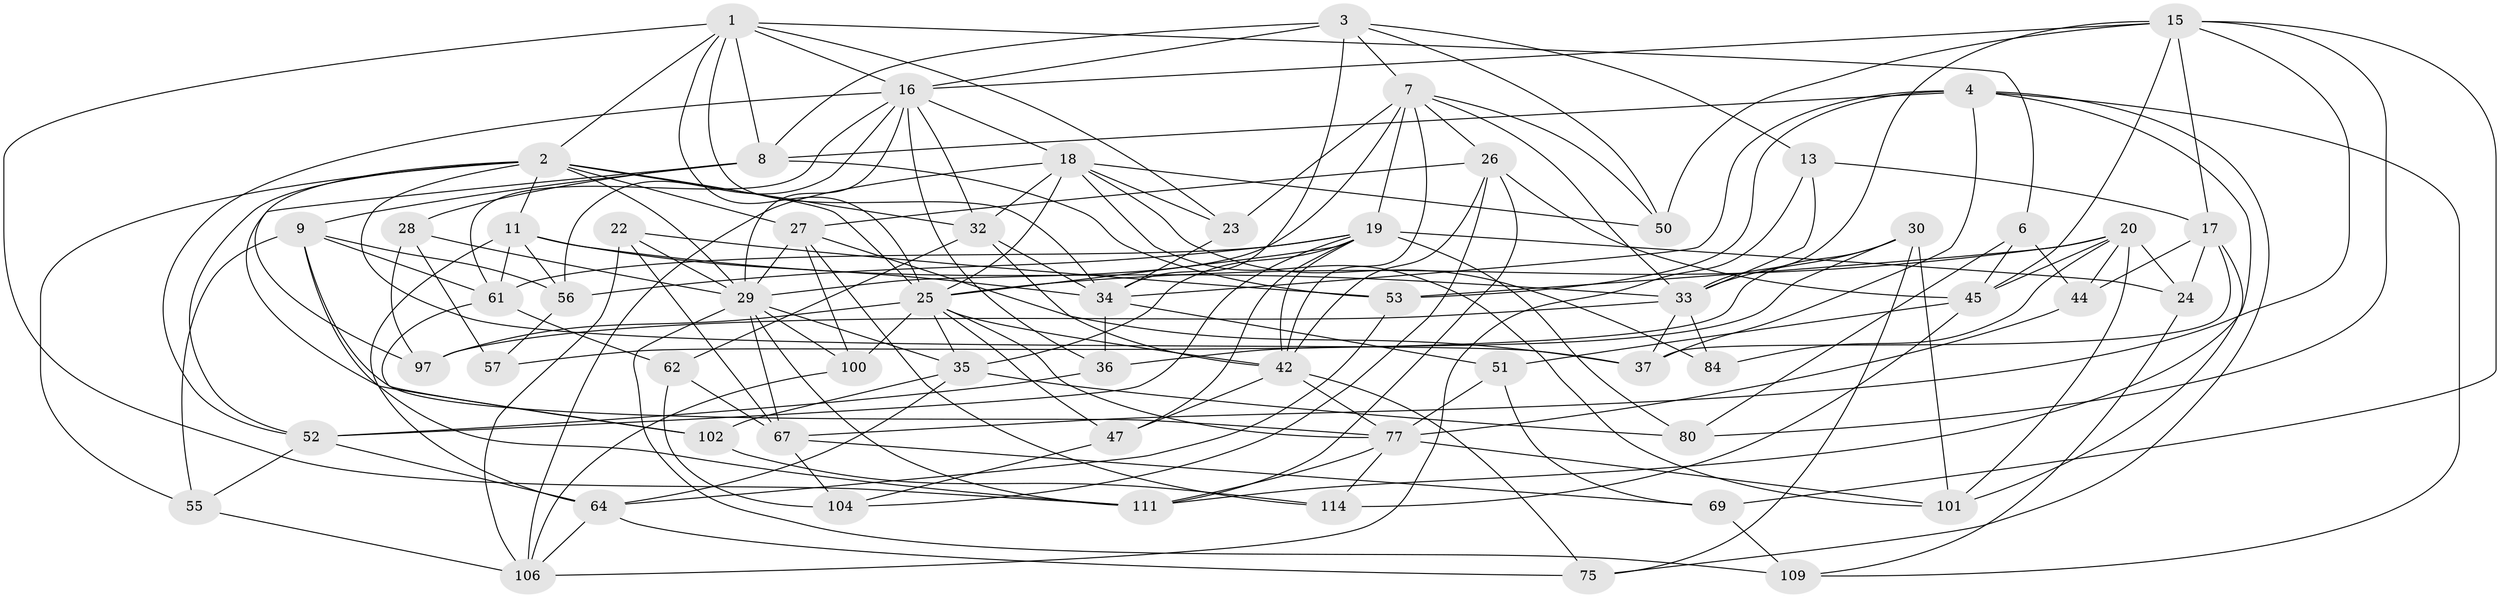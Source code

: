 // original degree distribution, {4: 1.0}
// Generated by graph-tools (version 1.1) at 2025/16/03/09/25 04:16:20]
// undirected, 60 vertices, 173 edges
graph export_dot {
graph [start="1"]
  node [color=gray90,style=filled];
  1 [super="+76+89"];
  2 [super="+5+60+46"];
  3 [super="+10"];
  4 [super="+14+12"];
  6;
  7 [super="+91"];
  8 [super="+21"];
  9 [super="+40"];
  11 [super="+48"];
  13;
  15 [super="+31"];
  16 [super="+120+43"];
  17 [super="+74"];
  18 [super="+70+58"];
  19 [super="+88"];
  20 [super="+59"];
  22;
  23;
  24;
  25 [super="+119+65"];
  26 [super="+92"];
  27 [super="+41"];
  28;
  29 [super="+103+54+118"];
  30 [super="+82"];
  32 [super="+38"];
  33 [super="+107+78"];
  34 [super="+86+71"];
  35 [super="+39+49"];
  36;
  37 [super="+85"];
  42 [super="+73"];
  44;
  45 [super="+66"];
  47;
  50;
  51;
  52 [super="+63"];
  53 [super="+112"];
  55;
  56 [super="+87"];
  57;
  61 [super="+110"];
  62;
  64 [super="+115"];
  67 [super="+95"];
  69;
  75;
  77 [super="+83"];
  80;
  84;
  97;
  100;
  101 [super="+105"];
  102;
  104;
  106 [super="+108"];
  109;
  111 [super="+116"];
  114;
  1 -- 34;
  1 -- 111;
  1 -- 23;
  1 -- 16;
  1 -- 6;
  1 -- 25;
  1 -- 2;
  1 -- 8;
  2 -- 32;
  2 -- 97;
  2 -- 11;
  2 -- 27;
  2 -- 55;
  2 -- 29;
  2 -- 52;
  2 -- 37;
  2 -- 25;
  3 -- 7;
  3 -- 8;
  3 -- 50;
  3 -- 13;
  3 -- 16;
  3 -- 34;
  4 -- 37 [weight=2];
  4 -- 109;
  4 -- 111;
  4 -- 53;
  4 -- 34;
  4 -- 8;
  4 -- 75;
  6 -- 44;
  6 -- 80;
  6 -- 45;
  7 -- 50;
  7 -- 26;
  7 -- 19;
  7 -- 23;
  7 -- 42;
  7 -- 29;
  7 -- 33;
  8 -- 102;
  8 -- 53 [weight=2];
  8 -- 9;
  8 -- 28;
  9 -- 77;
  9 -- 56;
  9 -- 55;
  9 -- 111;
  9 -- 61;
  11 -- 61;
  11 -- 34;
  11 -- 56;
  11 -- 64;
  11 -- 33;
  13 -- 33;
  13 -- 17;
  13 -- 106;
  15 -- 69;
  15 -- 45;
  15 -- 33;
  15 -- 16;
  15 -- 17;
  15 -- 80;
  15 -- 50;
  15 -- 67;
  16 -- 36;
  16 -- 56;
  16 -- 52;
  16 -- 61;
  16 -- 32;
  16 -- 29;
  16 -- 18;
  17 -- 101;
  17 -- 24;
  17 -- 44;
  17 -- 37;
  18 -- 50;
  18 -- 106;
  18 -- 32;
  18 -- 84;
  18 -- 23;
  18 -- 101;
  18 -- 25;
  19 -- 80;
  19 -- 24;
  19 -- 35;
  19 -- 52;
  19 -- 61;
  19 -- 25;
  19 -- 47;
  19 -- 42;
  19 -- 56;
  20 -- 44;
  20 -- 45;
  20 -- 53;
  20 -- 84 [weight=2];
  20 -- 24;
  20 -- 101;
  20 -- 25;
  22 -- 106;
  22 -- 29;
  22 -- 53;
  22 -- 67;
  23 -- 34;
  24 -- 109;
  25 -- 97;
  25 -- 35 [weight=2];
  25 -- 47;
  25 -- 100;
  25 -- 42;
  25 -- 77;
  26 -- 27;
  26 -- 104;
  26 -- 111;
  26 -- 42;
  26 -- 45;
  27 -- 37;
  27 -- 114;
  27 -- 100;
  27 -- 29;
  28 -- 97;
  28 -- 57;
  28 -- 29;
  29 -- 109;
  29 -- 67;
  29 -- 35 [weight=2];
  29 -- 100;
  29 -- 111;
  30 -- 57;
  30 -- 75;
  30 -- 33;
  30 -- 36;
  30 -- 101 [weight=2];
  32 -- 62;
  32 -- 42;
  32 -- 34;
  33 -- 97;
  33 -- 84;
  33 -- 37;
  34 -- 36;
  34 -- 51;
  35 -- 80;
  35 -- 64;
  35 -- 102;
  36 -- 52;
  42 -- 75;
  42 -- 47;
  42 -- 77;
  44 -- 77;
  45 -- 51;
  45 -- 114;
  47 -- 104;
  51 -- 77;
  51 -- 69;
  52 -- 55;
  52 -- 64;
  53 -- 64;
  55 -- 106;
  56 -- 57 [weight=2];
  61 -- 62;
  61 -- 102;
  62 -- 104;
  62 -- 67;
  64 -- 106;
  64 -- 75;
  67 -- 104;
  67 -- 69;
  69 -- 109;
  77 -- 111;
  77 -- 114;
  77 -- 101;
  100 -- 106;
  102 -- 114;
}
